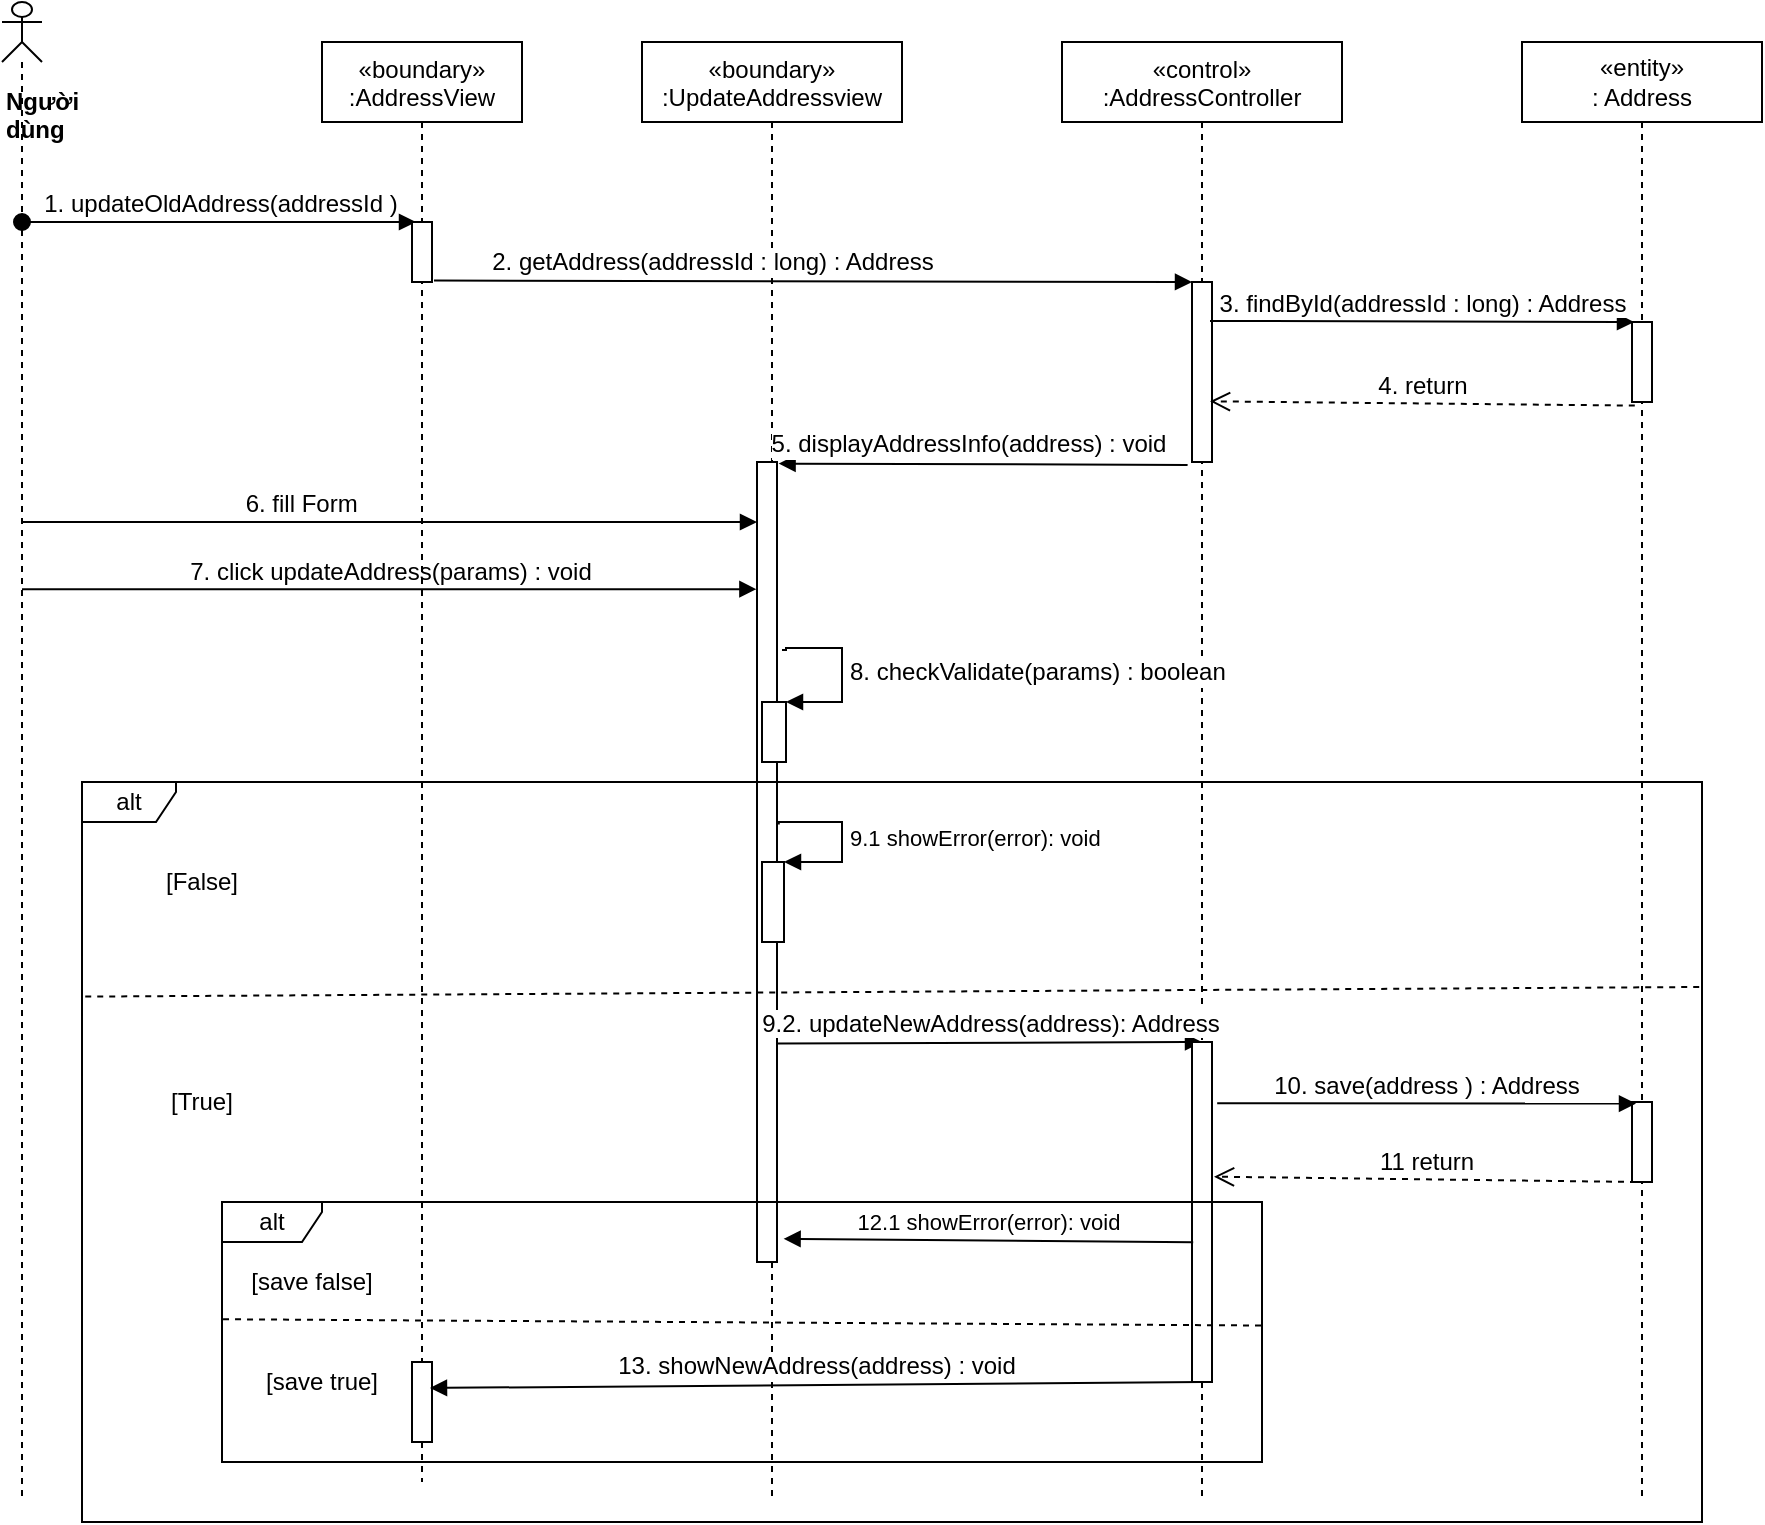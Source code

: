 <mxfile version="14.8.2" type="device"><diagram id="kgpKYQtTHZ0yAKxKKP6v" name="Page-1"><mxGraphModel dx="1038" dy="521" grid="1" gridSize="10" guides="1" tooltips="1" connect="1" arrows="1" fold="1" page="1" pageScale="1" pageWidth="850" pageHeight="1100" math="0" shadow="0"><root><mxCell id="0"/><mxCell id="1" parent="0"/><mxCell id="0-JiXTUDrd28F5XbbV1z-33" value="«boundary»&#10;:UpdateAddressview" style="shape=umlLifeline;perimeter=lifelinePerimeter;container=1;collapsible=0;recursiveResize=0;rounded=0;shadow=0;strokeWidth=1;" parent="1" vertex="1"><mxGeometry x="330" y="60" width="130" height="730" as="geometry"/></mxCell><mxCell id="0-JiXTUDrd28F5XbbV1z-34" value="" style="html=1;points=[];perimeter=orthogonalPerimeter;" parent="0-JiXTUDrd28F5XbbV1z-33" vertex="1"><mxGeometry x="57.5" y="210" width="10" height="400" as="geometry"/></mxCell><mxCell id="0-JiXTUDrd28F5XbbV1z-35" value="«control»&#10;:AddressController" style="shape=umlLifeline;perimeter=lifelinePerimeter;container=1;collapsible=0;recursiveResize=0;rounded=0;shadow=0;strokeWidth=1;size=40;" parent="1" vertex="1"><mxGeometry x="540" y="60" width="140" height="730" as="geometry"/></mxCell><mxCell id="0-JiXTUDrd28F5XbbV1z-36" value="&lt;div&gt;&lt;b&gt;Người dùng&lt;/b&gt;&lt;/div&gt;" style="shape=umlLifeline;participant=umlActor;perimeter=lifelinePerimeter;whiteSpace=wrap;html=1;container=1;collapsible=0;recursiveResize=0;verticalAlign=top;spacingTop=36;outlineConnect=0;align=left;size=30;" parent="1" vertex="1"><mxGeometry x="10" y="40" width="20" height="750" as="geometry"/></mxCell><mxCell id="0-JiXTUDrd28F5XbbV1z-37" value="&lt;font style=&quot;font-size: 12px&quot;&gt;1. updateOldAddress(addressId )&lt;/font&gt;" style="html=1;verticalAlign=bottom;startArrow=oval;startFill=1;endArrow=block;startSize=8;entryX=0.2;entryY=0;entryDx=0;entryDy=0;entryPerimeter=0;" parent="1" source="0-JiXTUDrd28F5XbbV1z-36" target="0-JiXTUDrd28F5XbbV1z-46" edge="1"><mxGeometry width="60" relative="1" as="geometry"><mxPoint x="390" y="220" as="sourcePoint"/><mxPoint x="450" y="220" as="targetPoint"/></mxGeometry></mxCell><mxCell id="0-JiXTUDrd28F5XbbV1z-38" value="&lt;font style=&quot;font-size: 12px&quot;&gt;6. fill Form&amp;nbsp;&lt;/font&gt;" style="html=1;verticalAlign=bottom;endArrow=block;entryX=0;entryY=0.075;entryDx=0;entryDy=0;entryPerimeter=0;" parent="1" source="0-JiXTUDrd28F5XbbV1z-36" target="0-JiXTUDrd28F5XbbV1z-34" edge="1"><mxGeometry x="-0.242" width="80" relative="1" as="geometry"><mxPoint x="380" y="220" as="sourcePoint"/><mxPoint x="310" y="211" as="targetPoint"/><mxPoint x="1" as="offset"/></mxGeometry></mxCell><mxCell id="0-JiXTUDrd28F5XbbV1z-39" value="&lt;font style=&quot;font-size: 12px&quot;&gt;7. click updateAddress(params) : void&lt;/font&gt;" style="html=1;verticalAlign=bottom;endArrow=block;entryX=-0.03;entryY=0.159;entryDx=0;entryDy=0;entryPerimeter=0;" parent="1" source="0-JiXTUDrd28F5XbbV1z-36" target="0-JiXTUDrd28F5XbbV1z-34" edge="1"><mxGeometry width="80" relative="1" as="geometry"><mxPoint x="380" y="320" as="sourcePoint"/><mxPoint x="388" y="350" as="targetPoint"/></mxGeometry></mxCell><mxCell id="0-JiXTUDrd28F5XbbV1z-40" value="&lt;font style=&quot;font-size: 12px&quot;&gt;9.2. updateNewAddress(address): Address&lt;/font&gt;" style="html=1;verticalAlign=bottom;endArrow=block;entryX=0.5;entryY=0;entryDx=0;entryDy=0;entryPerimeter=0;startArrow=none;exitX=1.01;exitY=0.727;exitDx=0;exitDy=0;exitPerimeter=0;" parent="1" source="0-JiXTUDrd28F5XbbV1z-34" target="0-JiXTUDrd28F5XbbV1z-54" edge="1"><mxGeometry width="80" relative="1" as="geometry"><mxPoint x="470" y="480" as="sourcePoint"/><mxPoint x="460" y="320" as="targetPoint"/></mxGeometry></mxCell><mxCell id="0-JiXTUDrd28F5XbbV1z-41" value="&lt;span&gt;«entity»&lt;br&gt;&lt;/span&gt;: Address" style="shape=umlLifeline;perimeter=lifelinePerimeter;whiteSpace=wrap;html=1;container=1;collapsible=0;recursiveResize=0;outlineConnect=0;" parent="1" vertex="1"><mxGeometry x="770" y="60" width="120" height="730" as="geometry"/></mxCell><mxCell id="0-JiXTUDrd28F5XbbV1z-42" value="" style="points=[];perimeter=orthogonalPerimeter;rounded=0;shadow=0;strokeWidth=1;" parent="0-JiXTUDrd28F5XbbV1z-41" vertex="1"><mxGeometry x="55" y="530" width="10" height="40" as="geometry"/></mxCell><mxCell id="0-JiXTUDrd28F5XbbV1z-43" value="&lt;font style=&quot;font-size: 12px&quot;&gt;10. save(address ) : Address&lt;/font&gt;" style="html=1;verticalAlign=bottom;endArrow=block;exitX=1.26;exitY=0.18;exitDx=0;exitDy=0;exitPerimeter=0;entryX=0.2;entryY=0.02;entryDx=0;entryDy=0;entryPerimeter=0;" parent="1" source="0-JiXTUDrd28F5XbbV1z-54" target="0-JiXTUDrd28F5XbbV1z-42" edge="1"><mxGeometry width="80" relative="1" as="geometry"><mxPoint x="590" y="400" as="sourcePoint"/><mxPoint x="750" y="500" as="targetPoint"/></mxGeometry></mxCell><mxCell id="0-JiXTUDrd28F5XbbV1z-44" value="&lt;font style=&quot;font-size: 12px&quot;&gt;11 return&lt;/font&gt;" style="html=1;verticalAlign=bottom;endArrow=open;dashed=1;endSize=8;entryX=1.1;entryY=0.396;entryDx=0;entryDy=0;entryPerimeter=0;exitX=0.2;exitY=1;exitDx=0;exitDy=0;exitPerimeter=0;" parent="1" source="0-JiXTUDrd28F5XbbV1z-42" target="0-JiXTUDrd28F5XbbV1z-54" edge="1"><mxGeometry relative="1" as="geometry"><mxPoint x="810" y="541" as="sourcePoint"/><mxPoint x="640" y="540" as="targetPoint"/></mxGeometry></mxCell><mxCell id="0-JiXTUDrd28F5XbbV1z-45" value="«boundary»&#10;:AddressView" style="shape=umlLifeline;perimeter=lifelinePerimeter;container=1;collapsible=0;recursiveResize=0;rounded=0;shadow=0;strokeWidth=1;" parent="1" vertex="1"><mxGeometry x="170" y="60" width="100" height="720" as="geometry"/></mxCell><mxCell id="0-JiXTUDrd28F5XbbV1z-46" value="" style="points=[];perimeter=orthogonalPerimeter;rounded=0;shadow=0;strokeWidth=1;" parent="0-JiXTUDrd28F5XbbV1z-45" vertex="1"><mxGeometry x="45" y="90" width="10" height="30" as="geometry"/></mxCell><mxCell id="0-JiXTUDrd28F5XbbV1z-47" value=".&amp;nbsp;" style="html=1;verticalAlign=bottom;endArrow=block;exitX=1.1;exitY=0.975;exitDx=0;exitDy=0;exitPerimeter=0;" parent="1" source="0-JiXTUDrd28F5XbbV1z-46" target="0-JiXTUDrd28F5XbbV1z-58" edge="1"><mxGeometry width="80" relative="1" as="geometry"><mxPoint x="220" y="180" as="sourcePoint"/><mxPoint x="530" y="180" as="targetPoint"/></mxGeometry></mxCell><mxCell id="0-JiXTUDrd28F5XbbV1z-48" value="&lt;font style=&quot;font-size: 12px&quot;&gt;2. getAddress(addressId : long) : Address&lt;/font&gt;" style="edgeLabel;html=1;align=center;verticalAlign=middle;resizable=0;points=[];" parent="0-JiXTUDrd28F5XbbV1z-47" vertex="1" connectable="0"><mxGeometry x="-0.344" y="-2" relative="1" as="geometry"><mxPoint x="14" y="-12" as="offset"/></mxGeometry></mxCell><mxCell id="0-JiXTUDrd28F5XbbV1z-49" value="" style="html=1;points=[];perimeter=orthogonalPerimeter;" parent="1" vertex="1"><mxGeometry x="390" y="390" width="12" height="30" as="geometry"/></mxCell><mxCell id="0-JiXTUDrd28F5XbbV1z-50" value="&lt;font style=&quot;font-size: 12px&quot;&gt;8. checkValidate(params) : boolean&lt;/font&gt;" style="edgeStyle=orthogonalEdgeStyle;html=1;align=left;spacingLeft=2;endArrow=block;rounded=0;entryX=1;entryY=0;exitX=1.25;exitY=0.235;exitDx=0;exitDy=0;exitPerimeter=0;" parent="1" source="0-JiXTUDrd28F5XbbV1z-34" target="0-JiXTUDrd28F5XbbV1z-49" edge="1"><mxGeometry relative="1" as="geometry"><mxPoint x="401" y="363" as="sourcePoint"/><Array as="points"><mxPoint x="402" y="364"/><mxPoint x="402" y="363"/><mxPoint x="430" y="363"/><mxPoint x="430" y="390"/></Array></mxGeometry></mxCell><mxCell id="0-JiXTUDrd28F5XbbV1z-54" value="" style="points=[];perimeter=orthogonalPerimeter;rounded=0;shadow=0;strokeWidth=1;" parent="1" vertex="1"><mxGeometry x="605" y="560" width="10" height="170" as="geometry"/></mxCell><mxCell id="0-JiXTUDrd28F5XbbV1z-55" value="" style="html=1;points=[];perimeter=orthogonalPerimeter;" parent="1" vertex="1"><mxGeometry x="215" y="720" width="10" height="40" as="geometry"/></mxCell><mxCell id="0-JiXTUDrd28F5XbbV1z-58" value="" style="html=1;points=[];perimeter=orthogonalPerimeter;" parent="1" vertex="1"><mxGeometry x="605" y="180" width="10" height="90" as="geometry"/></mxCell><mxCell id="0-JiXTUDrd28F5XbbV1z-59" value="&lt;font style=&quot;font-size: 12px&quot;&gt;3. findById(addressId : long) : Address&lt;/font&gt;" style="html=1;verticalAlign=bottom;endArrow=block;entryX=0.1;entryY=0;entryDx=0;entryDy=0;entryPerimeter=0;exitX=0.9;exitY=0.216;exitDx=0;exitDy=0;exitPerimeter=0;" parent="1" source="0-JiXTUDrd28F5XbbV1z-58" target="0-JiXTUDrd28F5XbbV1z-60" edge="1"><mxGeometry width="80" relative="1" as="geometry"><mxPoint x="640" y="200" as="sourcePoint"/><mxPoint x="460" y="220" as="targetPoint"/></mxGeometry></mxCell><mxCell id="0-JiXTUDrd28F5XbbV1z-60" value="" style="html=1;points=[];perimeter=orthogonalPerimeter;" parent="1" vertex="1"><mxGeometry x="825" y="200" width="10" height="40" as="geometry"/></mxCell><mxCell id="0-JiXTUDrd28F5XbbV1z-61" value="&lt;font style=&quot;font-size: 12px&quot;&gt;4. return&lt;/font&gt;" style="html=1;verticalAlign=bottom;endArrow=open;dashed=1;endSize=8;exitX=0.14;exitY=1.045;exitDx=0;exitDy=0;exitPerimeter=0;entryX=0.9;entryY=0.663;entryDx=0;entryDy=0;entryPerimeter=0;" parent="1" source="0-JiXTUDrd28F5XbbV1z-60" target="0-JiXTUDrd28F5XbbV1z-58" edge="1"><mxGeometry relative="1" as="geometry"><mxPoint x="460" y="220" as="sourcePoint"/><mxPoint x="630" y="220" as="targetPoint"/></mxGeometry></mxCell><mxCell id="0-JiXTUDrd28F5XbbV1z-66" value="alt" style="shape=umlFrame;whiteSpace=wrap;html=1;width=50;height=20;" parent="1" vertex="1"><mxGeometry x="120" y="640" width="520" height="130" as="geometry"/></mxCell><mxCell id="0-JiXTUDrd28F5XbbV1z-52" value="alt" style="shape=umlFrame;whiteSpace=wrap;html=1;width=47;height=20;" parent="1" vertex="1"><mxGeometry x="50" y="430" width="810" height="370" as="geometry"/></mxCell><mxCell id="p-B5PDGDYLNw39Xi-kSn-2" value="&lt;font style=&quot;font-size: 12px&quot;&gt;13. showNewAddress(address) : void&lt;/font&gt;" style="html=1;verticalAlign=bottom;endArrow=block;exitX=0.5;exitY=1;exitDx=0;exitDy=0;exitPerimeter=0;entryX=0.9;entryY=0.325;entryDx=0;entryDy=0;entryPerimeter=0;" parent="1" source="0-JiXTUDrd28F5XbbV1z-54" target="0-JiXTUDrd28F5XbbV1z-55" edge="1"><mxGeometry width="80" relative="1" as="geometry"><mxPoint x="340" y="460" as="sourcePoint"/><mxPoint x="230" y="570" as="targetPoint"/></mxGeometry></mxCell><mxCell id="bseJnKXFatWrmKFleyGA-1" value="&lt;font style=&quot;font-size: 12px&quot;&gt;5. displayAddressInfo(address) : void&lt;/font&gt;" style="html=1;verticalAlign=bottom;endArrow=block;fontSize=13;entryX=1.08;entryY=0.002;entryDx=0;entryDy=0;entryPerimeter=0;exitX=-0.22;exitY=1.016;exitDx=0;exitDy=0;exitPerimeter=0;" parent="1" source="0-JiXTUDrd28F5XbbV1z-58" target="0-JiXTUDrd28F5XbbV1z-34" edge="1"><mxGeometry x="0.071" width="80" relative="1" as="geometry"><mxPoint x="480" y="270" as="sourcePoint"/><mxPoint x="560" y="270" as="targetPoint"/><mxPoint as="offset"/></mxGeometry></mxCell><mxCell id="RsaCpBDG70j2bDwrvMuN-1" value="" style="html=1;points=[];perimeter=orthogonalPerimeter;" vertex="1" parent="1"><mxGeometry x="390" y="470" width="11" height="40" as="geometry"/></mxCell><mxCell id="RsaCpBDG70j2bDwrvMuN-2" value="9.1 showError(error): void" style="edgeStyle=orthogonalEdgeStyle;html=1;align=left;spacingLeft=2;endArrow=block;rounded=0;entryX=1;entryY=0;exitX=1.09;exitY=0.453;exitDx=0;exitDy=0;exitPerimeter=0;" edge="1" target="RsaCpBDG70j2bDwrvMuN-1" parent="1" source="0-JiXTUDrd28F5XbbV1z-34"><mxGeometry relative="1" as="geometry"><mxPoint x="405" y="450" as="sourcePoint"/><Array as="points"><mxPoint x="398" y="450"/><mxPoint x="430" y="450"/><mxPoint x="430" y="470"/></Array></mxGeometry></mxCell><mxCell id="RsaCpBDG70j2bDwrvMuN-3" value="12.1 showError(error): void" style="html=1;verticalAlign=bottom;endArrow=block;exitX=0.06;exitY=0.589;exitDx=0;exitDy=0;exitPerimeter=0;entryX=1.33;entryY=0.971;entryDx=0;entryDy=0;entryPerimeter=0;" edge="1" parent="1" source="0-JiXTUDrd28F5XbbV1z-54" target="0-JiXTUDrd28F5XbbV1z-34"><mxGeometry width="80" relative="1" as="geometry"><mxPoint x="300" y="620" as="sourcePoint"/><mxPoint x="380" y="620" as="targetPoint"/></mxGeometry></mxCell><mxCell id="RsaCpBDG70j2bDwrvMuN-5" value="" style="endArrow=none;dashed=1;html=1;entryX=1.001;entryY=0.277;entryDx=0;entryDy=0;entryPerimeter=0;exitX=0.002;exitY=0.29;exitDx=0;exitDy=0;exitPerimeter=0;" edge="1" parent="1" source="0-JiXTUDrd28F5XbbV1z-52" target="0-JiXTUDrd28F5XbbV1z-52"><mxGeometry width="50" height="50" relative="1" as="geometry"><mxPoint x="310" y="570" as="sourcePoint"/><mxPoint x="360" y="520" as="targetPoint"/></mxGeometry></mxCell><mxCell id="RsaCpBDG70j2bDwrvMuN-7" value="" style="endArrow=none;dashed=1;html=1;exitX=0.001;exitY=0.451;exitDx=0;exitDy=0;exitPerimeter=0;entryX=1.001;entryY=0.475;entryDx=0;entryDy=0;entryPerimeter=0;" edge="1" parent="1" source="0-JiXTUDrd28F5XbbV1z-66" target="0-JiXTUDrd28F5XbbV1z-66"><mxGeometry width="50" height="50" relative="1" as="geometry"><mxPoint x="440" y="710" as="sourcePoint"/><mxPoint x="640" y="694" as="targetPoint"/></mxGeometry></mxCell><mxCell id="RsaCpBDG70j2bDwrvMuN-8" value="[save false]" style="text;html=1;strokeColor=none;fillColor=none;align=center;verticalAlign=middle;whiteSpace=wrap;rounded=0;" vertex="1" parent="1"><mxGeometry x="130" y="670" width="70" height="20" as="geometry"/></mxCell><mxCell id="RsaCpBDG70j2bDwrvMuN-9" value="[save true]" style="text;html=1;strokeColor=none;fillColor=none;align=center;verticalAlign=middle;whiteSpace=wrap;rounded=0;" vertex="1" parent="1"><mxGeometry x="140" y="720" width="60" height="20" as="geometry"/></mxCell><mxCell id="RsaCpBDG70j2bDwrvMuN-10" value="[False]" style="text;html=1;strokeColor=none;fillColor=none;align=center;verticalAlign=middle;whiteSpace=wrap;rounded=0;" vertex="1" parent="1"><mxGeometry x="90" y="470" width="40" height="20" as="geometry"/></mxCell><mxCell id="RsaCpBDG70j2bDwrvMuN-11" value="[True]" style="text;html=1;strokeColor=none;fillColor=none;align=center;verticalAlign=middle;whiteSpace=wrap;rounded=0;" vertex="1" parent="1"><mxGeometry x="90" y="580" width="40" height="20" as="geometry"/></mxCell></root></mxGraphModel></diagram></mxfile>